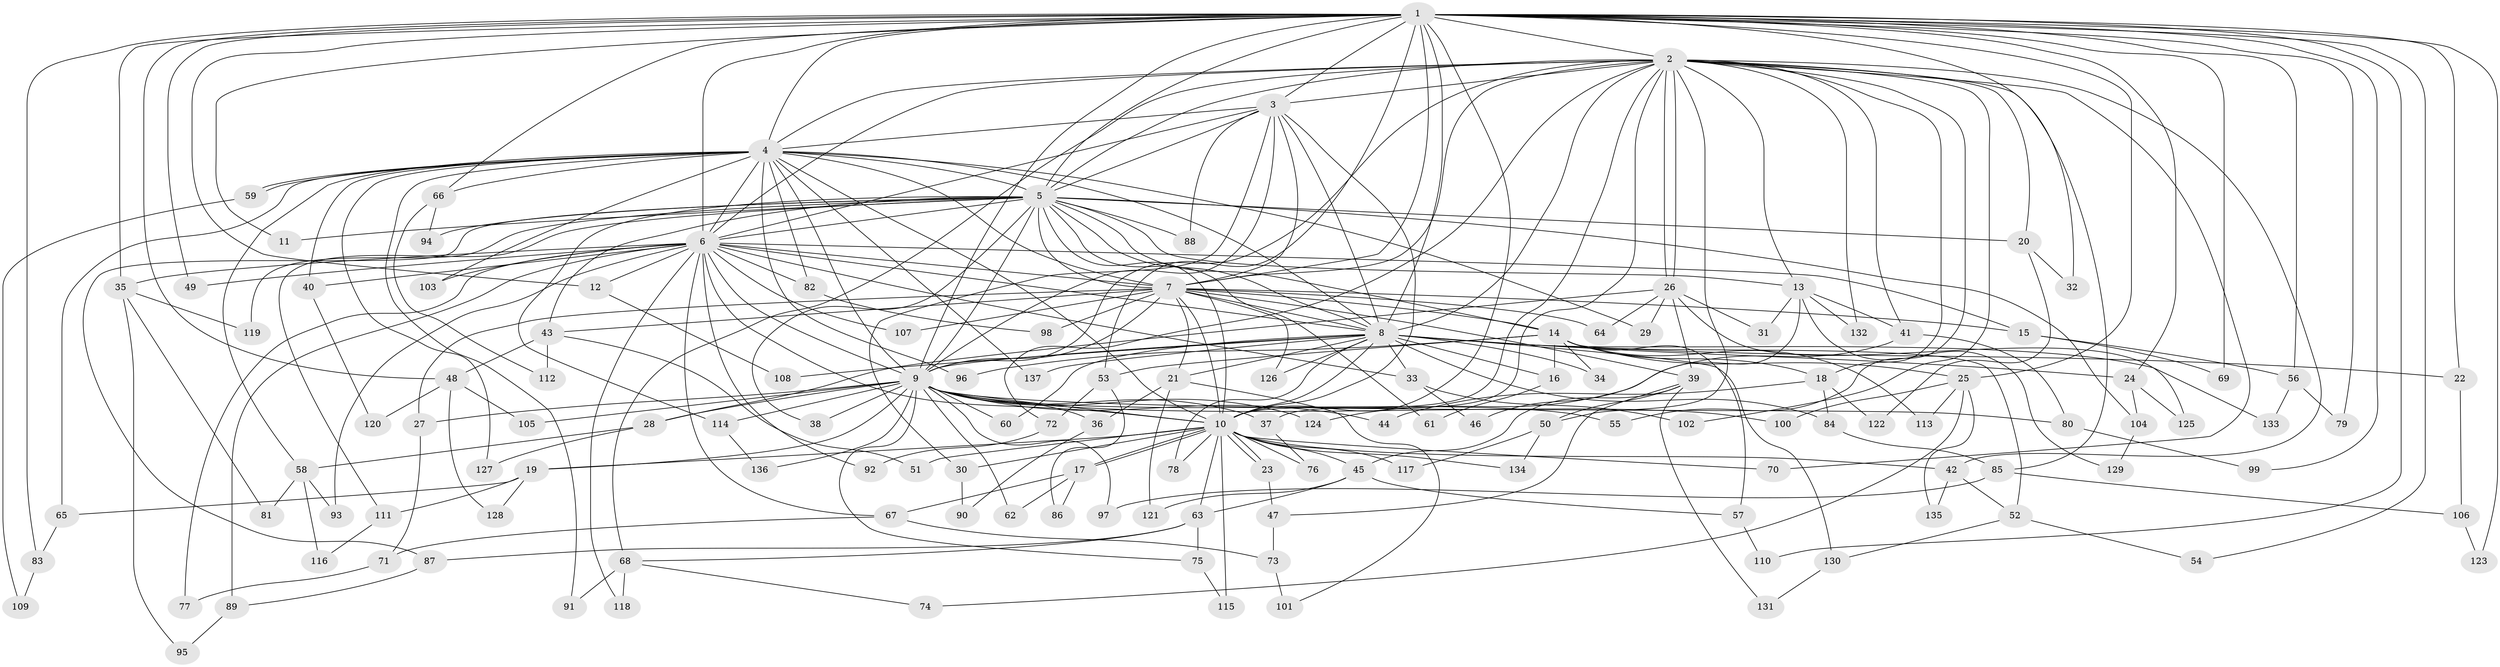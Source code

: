 // Generated by graph-tools (version 1.1) at 2025/34/03/09/25 02:34:59]
// undirected, 137 vertices, 299 edges
graph export_dot {
graph [start="1"]
  node [color=gray90,style=filled];
  1;
  2;
  3;
  4;
  5;
  6;
  7;
  8;
  9;
  10;
  11;
  12;
  13;
  14;
  15;
  16;
  17;
  18;
  19;
  20;
  21;
  22;
  23;
  24;
  25;
  26;
  27;
  28;
  29;
  30;
  31;
  32;
  33;
  34;
  35;
  36;
  37;
  38;
  39;
  40;
  41;
  42;
  43;
  44;
  45;
  46;
  47;
  48;
  49;
  50;
  51;
  52;
  53;
  54;
  55;
  56;
  57;
  58;
  59;
  60;
  61;
  62;
  63;
  64;
  65;
  66;
  67;
  68;
  69;
  70;
  71;
  72;
  73;
  74;
  75;
  76;
  77;
  78;
  79;
  80;
  81;
  82;
  83;
  84;
  85;
  86;
  87;
  88;
  89;
  90;
  91;
  92;
  93;
  94;
  95;
  96;
  97;
  98;
  99;
  100;
  101;
  102;
  103;
  104;
  105;
  106;
  107;
  108;
  109;
  110;
  111;
  112;
  113;
  114;
  115;
  116;
  117;
  118;
  119;
  120;
  121;
  122;
  123;
  124;
  125;
  126;
  127;
  128;
  129;
  130;
  131;
  132;
  133;
  134;
  135;
  136;
  137;
  1 -- 2;
  1 -- 3;
  1 -- 4;
  1 -- 5;
  1 -- 6;
  1 -- 7;
  1 -- 8;
  1 -- 9;
  1 -- 10;
  1 -- 11;
  1 -- 12;
  1 -- 22;
  1 -- 24;
  1 -- 25;
  1 -- 32;
  1 -- 35;
  1 -- 48;
  1 -- 49;
  1 -- 53;
  1 -- 54;
  1 -- 56;
  1 -- 66;
  1 -- 69;
  1 -- 79;
  1 -- 83;
  1 -- 99;
  1 -- 110;
  1 -- 123;
  2 -- 3;
  2 -- 4;
  2 -- 5;
  2 -- 6;
  2 -- 7;
  2 -- 8;
  2 -- 9;
  2 -- 10;
  2 -- 13;
  2 -- 18;
  2 -- 20;
  2 -- 26;
  2 -- 26;
  2 -- 37;
  2 -- 41;
  2 -- 42;
  2 -- 50;
  2 -- 55;
  2 -- 68;
  2 -- 70;
  2 -- 72;
  2 -- 85;
  2 -- 102;
  2 -- 132;
  3 -- 4;
  3 -- 5;
  3 -- 6;
  3 -- 7;
  3 -- 8;
  3 -- 9;
  3 -- 10;
  3 -- 30;
  3 -- 88;
  4 -- 5;
  4 -- 6;
  4 -- 7;
  4 -- 8;
  4 -- 9;
  4 -- 10;
  4 -- 29;
  4 -- 40;
  4 -- 58;
  4 -- 59;
  4 -- 59;
  4 -- 65;
  4 -- 66;
  4 -- 82;
  4 -- 91;
  4 -- 96;
  4 -- 103;
  4 -- 127;
  4 -- 137;
  5 -- 6;
  5 -- 7;
  5 -- 8;
  5 -- 9;
  5 -- 10;
  5 -- 11;
  5 -- 13;
  5 -- 14;
  5 -- 20;
  5 -- 38;
  5 -- 43;
  5 -- 61;
  5 -- 87;
  5 -- 88;
  5 -- 94;
  5 -- 104;
  5 -- 111;
  5 -- 114;
  5 -- 119;
  6 -- 7;
  6 -- 8;
  6 -- 9;
  6 -- 10;
  6 -- 12;
  6 -- 15;
  6 -- 33;
  6 -- 35;
  6 -- 40;
  6 -- 49;
  6 -- 67;
  6 -- 77;
  6 -- 82;
  6 -- 89;
  6 -- 92;
  6 -- 93;
  6 -- 103;
  6 -- 107;
  6 -- 118;
  7 -- 8;
  7 -- 9;
  7 -- 10;
  7 -- 14;
  7 -- 15;
  7 -- 21;
  7 -- 27;
  7 -- 39;
  7 -- 43;
  7 -- 64;
  7 -- 98;
  7 -- 107;
  7 -- 126;
  8 -- 9;
  8 -- 10;
  8 -- 16;
  8 -- 21;
  8 -- 22;
  8 -- 24;
  8 -- 33;
  8 -- 34;
  8 -- 60;
  8 -- 78;
  8 -- 84;
  8 -- 108;
  8 -- 126;
  8 -- 130;
  8 -- 133;
  8 -- 137;
  9 -- 10;
  9 -- 19;
  9 -- 27;
  9 -- 28;
  9 -- 36;
  9 -- 37;
  9 -- 38;
  9 -- 44;
  9 -- 55;
  9 -- 60;
  9 -- 62;
  9 -- 75;
  9 -- 80;
  9 -- 97;
  9 -- 100;
  9 -- 105;
  9 -- 114;
  9 -- 124;
  9 -- 136;
  10 -- 17;
  10 -- 17;
  10 -- 19;
  10 -- 23;
  10 -- 23;
  10 -- 30;
  10 -- 42;
  10 -- 45;
  10 -- 51;
  10 -- 63;
  10 -- 70;
  10 -- 76;
  10 -- 78;
  10 -- 115;
  10 -- 117;
  10 -- 134;
  12 -- 108;
  13 -- 31;
  13 -- 41;
  13 -- 46;
  13 -- 129;
  13 -- 132;
  14 -- 16;
  14 -- 18;
  14 -- 25;
  14 -- 34;
  14 -- 52;
  14 -- 53;
  14 -- 57;
  14 -- 96;
  14 -- 113;
  15 -- 56;
  15 -- 69;
  16 -- 61;
  17 -- 62;
  17 -- 67;
  17 -- 86;
  18 -- 44;
  18 -- 84;
  18 -- 122;
  19 -- 65;
  19 -- 111;
  19 -- 128;
  20 -- 32;
  20 -- 122;
  21 -- 36;
  21 -- 101;
  21 -- 121;
  22 -- 106;
  23 -- 47;
  24 -- 104;
  24 -- 125;
  25 -- 74;
  25 -- 100;
  25 -- 113;
  25 -- 135;
  26 -- 28;
  26 -- 29;
  26 -- 31;
  26 -- 39;
  26 -- 64;
  26 -- 125;
  27 -- 71;
  28 -- 58;
  28 -- 127;
  30 -- 90;
  33 -- 46;
  33 -- 102;
  35 -- 81;
  35 -- 95;
  35 -- 119;
  36 -- 90;
  37 -- 76;
  39 -- 45;
  39 -- 47;
  39 -- 50;
  39 -- 131;
  40 -- 120;
  41 -- 80;
  41 -- 124;
  42 -- 52;
  42 -- 135;
  43 -- 48;
  43 -- 51;
  43 -- 112;
  45 -- 57;
  45 -- 63;
  45 -- 121;
  47 -- 73;
  48 -- 105;
  48 -- 120;
  48 -- 128;
  50 -- 117;
  50 -- 134;
  52 -- 54;
  52 -- 130;
  53 -- 72;
  53 -- 86;
  56 -- 79;
  56 -- 133;
  57 -- 110;
  58 -- 81;
  58 -- 93;
  58 -- 116;
  59 -- 109;
  63 -- 68;
  63 -- 75;
  63 -- 87;
  65 -- 83;
  66 -- 94;
  66 -- 112;
  67 -- 71;
  67 -- 73;
  68 -- 74;
  68 -- 91;
  68 -- 118;
  71 -- 77;
  72 -- 92;
  73 -- 101;
  75 -- 115;
  80 -- 99;
  82 -- 98;
  83 -- 109;
  84 -- 85;
  85 -- 97;
  85 -- 106;
  87 -- 89;
  89 -- 95;
  104 -- 129;
  106 -- 123;
  111 -- 116;
  114 -- 136;
  130 -- 131;
}
